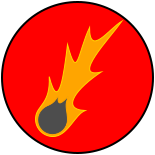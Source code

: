 <?xml version="1.0" encoding="UTF-8"?>
<dia:diagram xmlns:dia="http://www.lysator.liu.se/~alla/dia/">
  <dia:layer name="Background" visible="true" active="true">
    <dia:object type="Standard - Ellipse" version="0" id="O0">
      <dia:attribute name="obj_pos">
        <dia:point val="16.225,9.25"/>
      </dia:attribute>
      <dia:attribute name="obj_bb">
        <dia:rectangle val="16.175,9.2;23.825,16.85"/>
      </dia:attribute>
      <dia:attribute name="elem_corner">
        <dia:point val="16.225,9.25"/>
      </dia:attribute>
      <dia:attribute name="elem_width">
        <dia:real val="7.55"/>
      </dia:attribute>
      <dia:attribute name="elem_height">
        <dia:real val="7.55"/>
      </dia:attribute>
      <dia:attribute name="border_width">
        <dia:real val="0.1"/>
      </dia:attribute>
      <dia:attribute name="inner_color">
        <dia:color val="#ff0000"/>
      </dia:attribute>
      <dia:attribute name="aspect">
        <dia:enum val="2"/>
      </dia:attribute>
    </dia:object>
    <dia:object type="Standard - Beziergon" version="0" id="O1">
      <dia:attribute name="obj_pos">
        <dia:point val="20.601,10.529"/>
      </dia:attribute>
      <dia:attribute name="obj_bb">
        <dia:rectangle val="17.901,10.204;22.226,15.976"/>
      </dia:attribute>
      <dia:attribute name="bez_points">
        <dia:point val="20.601,10.529"/>
        <dia:point val="20.601,12.029"/>
        <dia:point val="21.576,10.579"/>
        <dia:point val="22.226,10.204"/>
        <dia:point val="21.601,11.079"/>
        <dia:point val="19.651,13.104"/>
        <dia:point val="21.176,12.754"/>
        <dia:point val="19.976,13.554"/>
        <dia:point val="19.117,14.613"/>
        <dia:point val="20.376,14.679"/>
        <dia:point val="19.886,14.878"/>
        <dia:point val="19.55,15.85"/>
        <dia:point val="18.896,15.965"/>
        <dia:point val="18.391,16.054"/>
        <dia:point val="17.846,15.618"/>
        <dia:point val="17.906,15.019"/>
        <dia:point val="17.968,14.4"/>
        <dia:point val="18.661,14.356"/>
        <dia:point val="18.586,12.981"/>
        <dia:point val="19.061,14.856"/>
        <dia:point val="19.326,12.829"/>
        <dia:point val="19.501,11.379"/>
        <dia:point val="20.001,13.254"/>
        <dia:point val="20.001,11.804"/>
      </dia:attribute>
      <dia:attribute name="corner_types">
        <dia:enum val="2"/>
        <dia:enum val="2"/>
        <dia:enum val="2"/>
        <dia:enum val="2"/>
        <dia:enum val="1"/>
        <dia:enum val="1"/>
        <dia:enum val="2"/>
        <dia:enum val="2"/>
        <dia:enum val="2"/>
      </dia:attribute>
      <dia:attribute name="line_color">
        <dia:color val="#ffd500"/>
      </dia:attribute>
      <dia:attribute name="line_width">
        <dia:real val="1.175e-38"/>
      </dia:attribute>
      <dia:attribute name="inner_color">
        <dia:color val="#ffa500"/>
      </dia:attribute>
      <dia:attribute name="show_background">
        <dia:boolean val="true"/>
      </dia:attribute>
    </dia:object>
    <dia:object type="Standard - Beziergon" version="0" id="O2">
      <dia:attribute name="obj_pos">
        <dia:point val="19.046,13.905"/>
      </dia:attribute>
      <dia:attribute name="obj_bb">
        <dia:rectangle val="18.073,13.905;19.55,15.762"/>
      </dia:attribute>
      <dia:attribute name="bez_points">
        <dia:point val="19.046,13.905"/>
        <dia:point val="18.958,14.542"/>
        <dia:point val="19.249,14.277"/>
        <dia:point val="19.55,13.95"/>
        <dia:point val="19.391,14.356"/>
        <dia:point val="19.435,14.427"/>
        <dia:point val="19.444,14.604"/>
        <dia:point val="19.453,14.781"/>
        <dia:point val="19.763,15.762"/>
        <dia:point val="18.763,15.762"/>
        <dia:point val="17.763,15.762"/>
        <dia:point val="18.083,14.869"/>
        <dia:point val="18.295,14.595"/>
        <dia:point val="18.507,14.321"/>
        <dia:point val="18.754,14.48"/>
      </dia:attribute>
      <dia:attribute name="corner_types">
        <dia:enum val="2"/>
        <dia:enum val="2"/>
        <dia:enum val="0"/>
        <dia:enum val="0"/>
        <dia:enum val="0"/>
        <dia:enum val="2"/>
      </dia:attribute>
      <dia:attribute name="line_color">
        <dia:color val="#ffa500"/>
      </dia:attribute>
      <dia:attribute name="line_width">
        <dia:real val="1.175e-38"/>
      </dia:attribute>
      <dia:attribute name="inner_color">
        <dia:color val="#4d4d4d"/>
      </dia:attribute>
      <dia:attribute name="show_background">
        <dia:boolean val="true"/>
      </dia:attribute>
    </dia:object>
    <dia:object type="Standard - Ellipse" version="0" id="O3">
      <dia:attribute name="obj_pos">
        <dia:point val="18.059,14.452"/>
      </dia:attribute>
      <dia:attribute name="obj_bb">
        <dia:rectangle val="18.059,14.452;19.44,15.832"/>
      </dia:attribute>
      <dia:attribute name="elem_corner">
        <dia:point val="18.059,14.452"/>
      </dia:attribute>
      <dia:attribute name="elem_width">
        <dia:real val="1.38"/>
      </dia:attribute>
      <dia:attribute name="elem_height">
        <dia:real val="1.38"/>
      </dia:attribute>
      <dia:attribute name="border_width">
        <dia:real val="1.175e-38"/>
      </dia:attribute>
      <dia:attribute name="border_color">
        <dia:color val="#4d4d4d"/>
      </dia:attribute>
      <dia:attribute name="inner_color">
        <dia:color val="#4d4d4d"/>
      </dia:attribute>
      <dia:attribute name="aspect">
        <dia:enum val="2"/>
      </dia:attribute>
    </dia:object>
  </dia:layer>
</dia:diagram>
